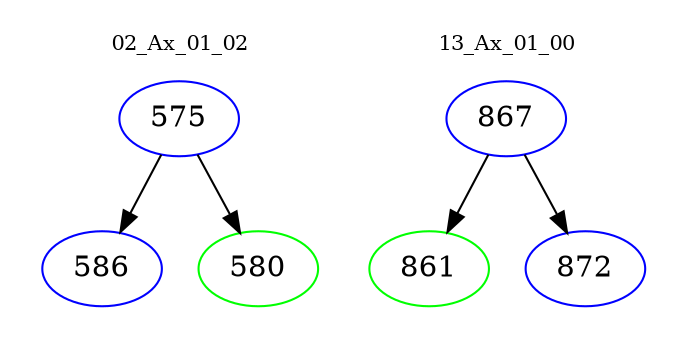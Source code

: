 digraph{
subgraph cluster_0 {
color = white
label = "02_Ax_01_02";
fontsize=10;
T0_575 [label="575", color="blue"]
T0_575 -> T0_586 [color="black"]
T0_586 [label="586", color="blue"]
T0_575 -> T0_580 [color="black"]
T0_580 [label="580", color="green"]
}
subgraph cluster_1 {
color = white
label = "13_Ax_01_00";
fontsize=10;
T1_867 [label="867", color="blue"]
T1_867 -> T1_861 [color="black"]
T1_861 [label="861", color="green"]
T1_867 -> T1_872 [color="black"]
T1_872 [label="872", color="blue"]
}
}
